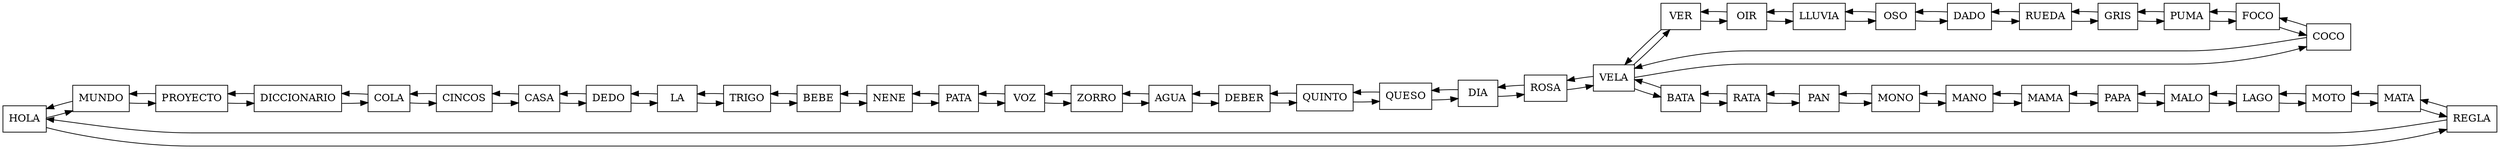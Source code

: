 digraph G{
rankdir = LR;
node [shape= record];
HOLA->MUNDO
REGLA->MATA
MUNDO->PROYECTO
HOLA->REGLA
PROYECTO->DICCIONARIO
MUNDO->HOLA
DICCIONARIO->COLA
PROYECTO->MUNDO
COLA->CINCOS
DICCIONARIO->PROYECTO
CINCOS->CASA
COLA->DICCIONARIO
CASA->DEDO
CINCOS->COLA
DEDO->LA
CASA->CINCOS
LA->TRIGO
DEDO->CASA
TRIGO->BEBE
LA->DEDO
BEBE->NENE
TRIGO->LA
NENE->PATA
BEBE->TRIGO
PATA->VOZ
NENE->BEBE
VOZ->ZORRO
PATA->NENE
ZORRO->AGUA
VOZ->PATA
AGUA->DEBER
ZORRO->VOZ
DEBER->QUINTO
AGUA->ZORRO
QUINTO->QUESO
DEBER->AGUA
QUESO->DIA
QUINTO->DEBER
DIA->ROSA
QUESO->QUINTO
ROSA->VELA
DIA->QUESO
VELA->VER
ROSA->DIA
VER->OIR
VELA->ROSA
OIR->LLUVIA
VER->VELA
LLUVIA->OSO
OIR->VER
OSO->DADO
LLUVIA->OIR
DADO->RUEDA
OSO->LLUVIA
RUEDA->GRIS
DADO->OSO
GRIS->PUMA
RUEDA->DADO
PUMA->FOCO
GRIS->RUEDA
FOCO->COCO
PUMA->GRIS
COCO->VELA
FOCO->PUMA
VELA->BATA
COCO->FOCO
BATA->RATA
VELA->COCO
RATA->PAN
BATA->VELA
PAN->MONO
RATA->BATA
MONO->MANO
PAN->RATA
MANO->MAMA
MONO->PAN
MAMA->PAPA
MANO->MONO
PAPA->MALO
MAMA->MANO
MALO->LAGO
PAPA->MAMA
LAGO->MOTO
MALO->PAPA
MOTO->MATA
LAGO->MALO
MATA->REGLA
MOTO->LAGO
REGLA->HOLA
MATA->MOTO
}